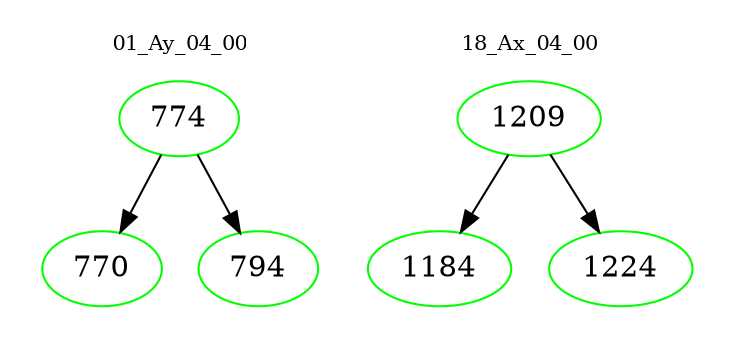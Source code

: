 digraph{
subgraph cluster_0 {
color = white
label = "01_Ay_04_00";
fontsize=10;
T0_774 [label="774", color="green"]
T0_774 -> T0_770 [color="black"]
T0_770 [label="770", color="green"]
T0_774 -> T0_794 [color="black"]
T0_794 [label="794", color="green"]
}
subgraph cluster_1 {
color = white
label = "18_Ax_04_00";
fontsize=10;
T1_1209 [label="1209", color="green"]
T1_1209 -> T1_1184 [color="black"]
T1_1184 [label="1184", color="green"]
T1_1209 -> T1_1224 [color="black"]
T1_1224 [label="1224", color="green"]
}
}
